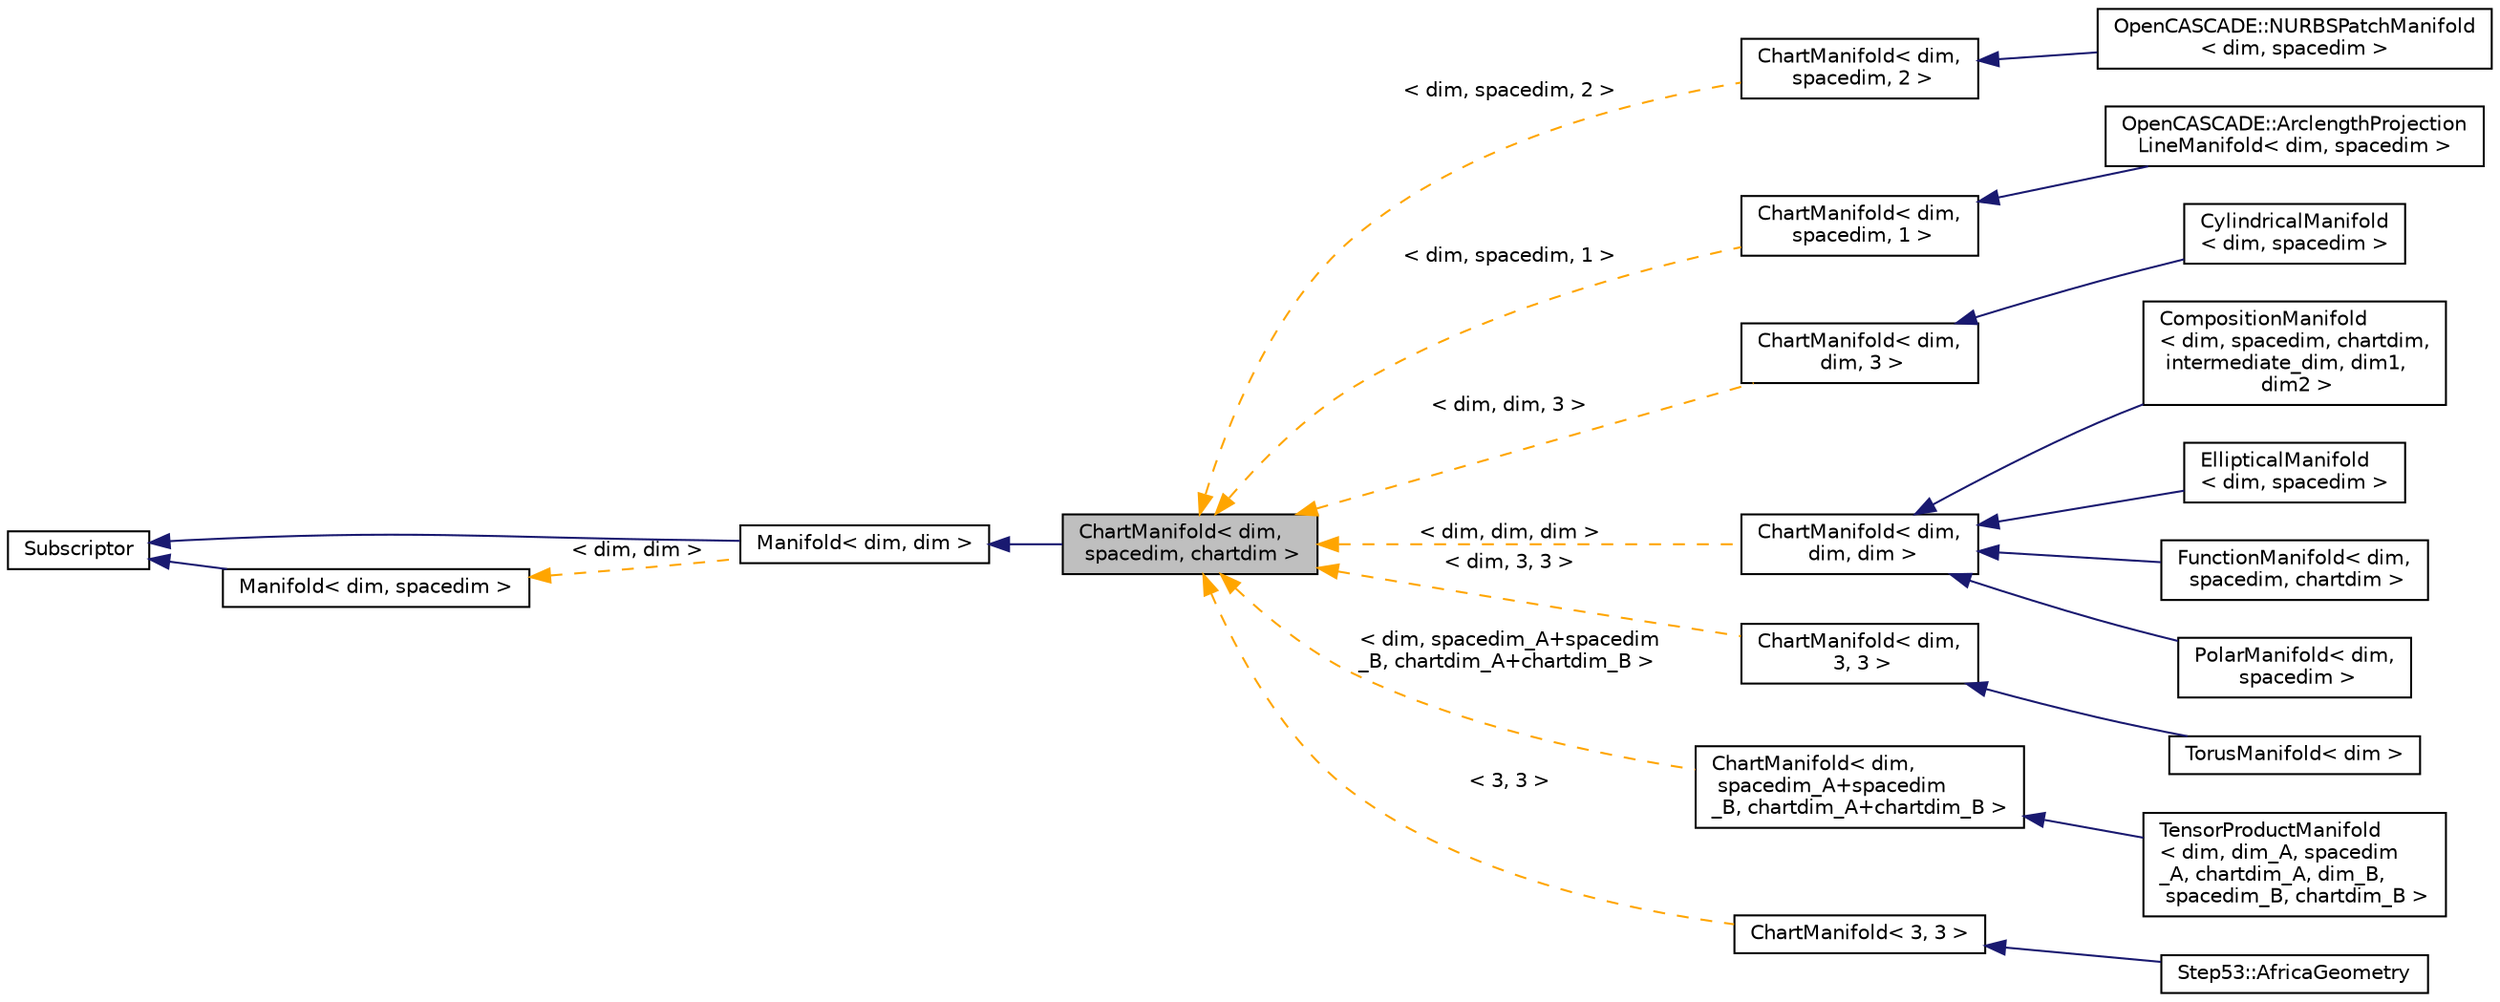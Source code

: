 digraph "ChartManifold&lt; dim, spacedim, chartdim &gt;"
{
 // LATEX_PDF_SIZE
  edge [fontname="Helvetica",fontsize="10",labelfontname="Helvetica",labelfontsize="10"];
  node [fontname="Helvetica",fontsize="10",shape=record];
  rankdir="LR";
  Node1 [label="ChartManifold\< dim,\l spacedim, chartdim \>",height=0.2,width=0.4,color="black", fillcolor="grey75", style="filled", fontcolor="black",tooltip=" "];
  Node2 -> Node1 [dir="back",color="midnightblue",fontsize="10",style="solid",fontname="Helvetica"];
  Node2 [label="Manifold\< dim, dim \>",height=0.2,width=0.4,color="black", fillcolor="white", style="filled",URL="$classManifold.html",tooltip=" "];
  Node3 -> Node2 [dir="back",color="midnightblue",fontsize="10",style="solid",fontname="Helvetica"];
  Node3 [label="Subscriptor",height=0.2,width=0.4,color="black", fillcolor="white", style="filled",URL="$classSubscriptor.html",tooltip=" "];
  Node4 -> Node2 [dir="back",color="orange",fontsize="10",style="dashed",label=" \< dim, dim \>" ,fontname="Helvetica"];
  Node4 [label="Manifold\< dim, spacedim \>",height=0.2,width=0.4,color="black", fillcolor="white", style="filled",URL="$classManifold.html",tooltip=" "];
  Node3 -> Node4 [dir="back",color="midnightblue",fontsize="10",style="solid",fontname="Helvetica"];
  Node1 -> Node5 [dir="back",color="orange",fontsize="10",style="dashed",label=" \< dim, spacedim, 2 \>" ,fontname="Helvetica"];
  Node5 [label="ChartManifold\< dim,\l spacedim, 2 \>",height=0.2,width=0.4,color="black", fillcolor="white", style="filled",URL="$classChartManifold.html",tooltip=" "];
  Node5 -> Node6 [dir="back",color="midnightblue",fontsize="10",style="solid",fontname="Helvetica"];
  Node6 [label="OpenCASCADE::NURBSPatchManifold\l\< dim, spacedim \>",height=0.2,width=0.4,color="black", fillcolor="white", style="filled",URL="$classOpenCASCADE_1_1NURBSPatchManifold.html",tooltip=" "];
  Node1 -> Node7 [dir="back",color="orange",fontsize="10",style="dashed",label=" \< dim, spacedim, 1 \>" ,fontname="Helvetica"];
  Node7 [label="ChartManifold\< dim,\l spacedim, 1 \>",height=0.2,width=0.4,color="black", fillcolor="white", style="filled",URL="$classChartManifold.html",tooltip=" "];
  Node7 -> Node8 [dir="back",color="midnightblue",fontsize="10",style="solid",fontname="Helvetica"];
  Node8 [label="OpenCASCADE::ArclengthProjection\lLineManifold\< dim, spacedim \>",height=0.2,width=0.4,color="black", fillcolor="white", style="filled",URL="$classOpenCASCADE_1_1ArclengthProjectionLineManifold.html",tooltip=" "];
  Node1 -> Node9 [dir="back",color="orange",fontsize="10",style="dashed",label=" \< dim, dim, 3 \>" ,fontname="Helvetica"];
  Node9 [label="ChartManifold\< dim,\l dim, 3 \>",height=0.2,width=0.4,color="black", fillcolor="white", style="filled",URL="$classChartManifold.html",tooltip=" "];
  Node9 -> Node10 [dir="back",color="midnightblue",fontsize="10",style="solid",fontname="Helvetica"];
  Node10 [label="CylindricalManifold\l\< dim, spacedim \>",height=0.2,width=0.4,color="black", fillcolor="white", style="filled",URL="$classCylindricalManifold.html",tooltip=" "];
  Node1 -> Node11 [dir="back",color="orange",fontsize="10",style="dashed",label=" \< dim, dim, dim \>" ,fontname="Helvetica"];
  Node11 [label="ChartManifold\< dim,\l dim, dim \>",height=0.2,width=0.4,color="black", fillcolor="white", style="filled",URL="$classChartManifold.html",tooltip=" "];
  Node11 -> Node12 [dir="back",color="midnightblue",fontsize="10",style="solid",fontname="Helvetica"];
  Node12 [label="CompositionManifold\l\< dim, spacedim, chartdim,\l intermediate_dim, dim1,\l dim2 \>",height=0.2,width=0.4,color="black", fillcolor="white", style="filled",URL="$classCompositionManifold.html",tooltip=" "];
  Node11 -> Node13 [dir="back",color="midnightblue",fontsize="10",style="solid",fontname="Helvetica"];
  Node13 [label="EllipticalManifold\l\< dim, spacedim \>",height=0.2,width=0.4,color="black", fillcolor="white", style="filled",URL="$classEllipticalManifold.html",tooltip=" "];
  Node11 -> Node14 [dir="back",color="midnightblue",fontsize="10",style="solid",fontname="Helvetica"];
  Node14 [label="FunctionManifold\< dim,\l spacedim, chartdim \>",height=0.2,width=0.4,color="black", fillcolor="white", style="filled",URL="$classFunctionManifold.html",tooltip=" "];
  Node11 -> Node15 [dir="back",color="midnightblue",fontsize="10",style="solid",fontname="Helvetica"];
  Node15 [label="PolarManifold\< dim,\l spacedim \>",height=0.2,width=0.4,color="black", fillcolor="white", style="filled",URL="$classPolarManifold.html",tooltip=" "];
  Node1 -> Node16 [dir="back",color="orange",fontsize="10",style="dashed",label=" \< dim, 3, 3 \>" ,fontname="Helvetica"];
  Node16 [label="ChartManifold\< dim,\l 3, 3 \>",height=0.2,width=0.4,color="black", fillcolor="white", style="filled",URL="$classChartManifold.html",tooltip=" "];
  Node16 -> Node17 [dir="back",color="midnightblue",fontsize="10",style="solid",fontname="Helvetica"];
  Node17 [label="TorusManifold\< dim \>",height=0.2,width=0.4,color="black", fillcolor="white", style="filled",URL="$classTorusManifold.html",tooltip=" "];
  Node1 -> Node18 [dir="back",color="orange",fontsize="10",style="dashed",label=" \< dim, spacedim_A+spacedim\l_B, chartdim_A+chartdim_B \>" ,fontname="Helvetica"];
  Node18 [label="ChartManifold\< dim,\l spacedim_A+spacedim\l_B, chartdim_A+chartdim_B \>",height=0.2,width=0.4,color="black", fillcolor="white", style="filled",URL="$classChartManifold.html",tooltip=" "];
  Node18 -> Node19 [dir="back",color="midnightblue",fontsize="10",style="solid",fontname="Helvetica"];
  Node19 [label="TensorProductManifold\l\< dim, dim_A, spacedim\l_A, chartdim_A, dim_B,\l spacedim_B, chartdim_B \>",height=0.2,width=0.4,color="black", fillcolor="white", style="filled",URL="$classTensorProductManifold.html",tooltip="Tensor product manifold of two ChartManifolds. This manifold will combine the ChartManifolds A and B ..."];
  Node1 -> Node20 [dir="back",color="orange",fontsize="10",style="dashed",label=" \< 3, 3 \>" ,fontname="Helvetica"];
  Node20 [label="ChartManifold\< 3, 3 \>",height=0.2,width=0.4,color="black", fillcolor="white", style="filled",URL="$classChartManifold.html",tooltip=" "];
  Node20 -> Node21 [dir="back",color="midnightblue",fontsize="10",style="solid",fontname="Helvetica"];
  Node21 [label="Step53::AfricaGeometry",height=0.2,width=0.4,color="black", fillcolor="white", style="filled",URL="$classStep53_1_1AfricaGeometry.html",tooltip=" "];
}
